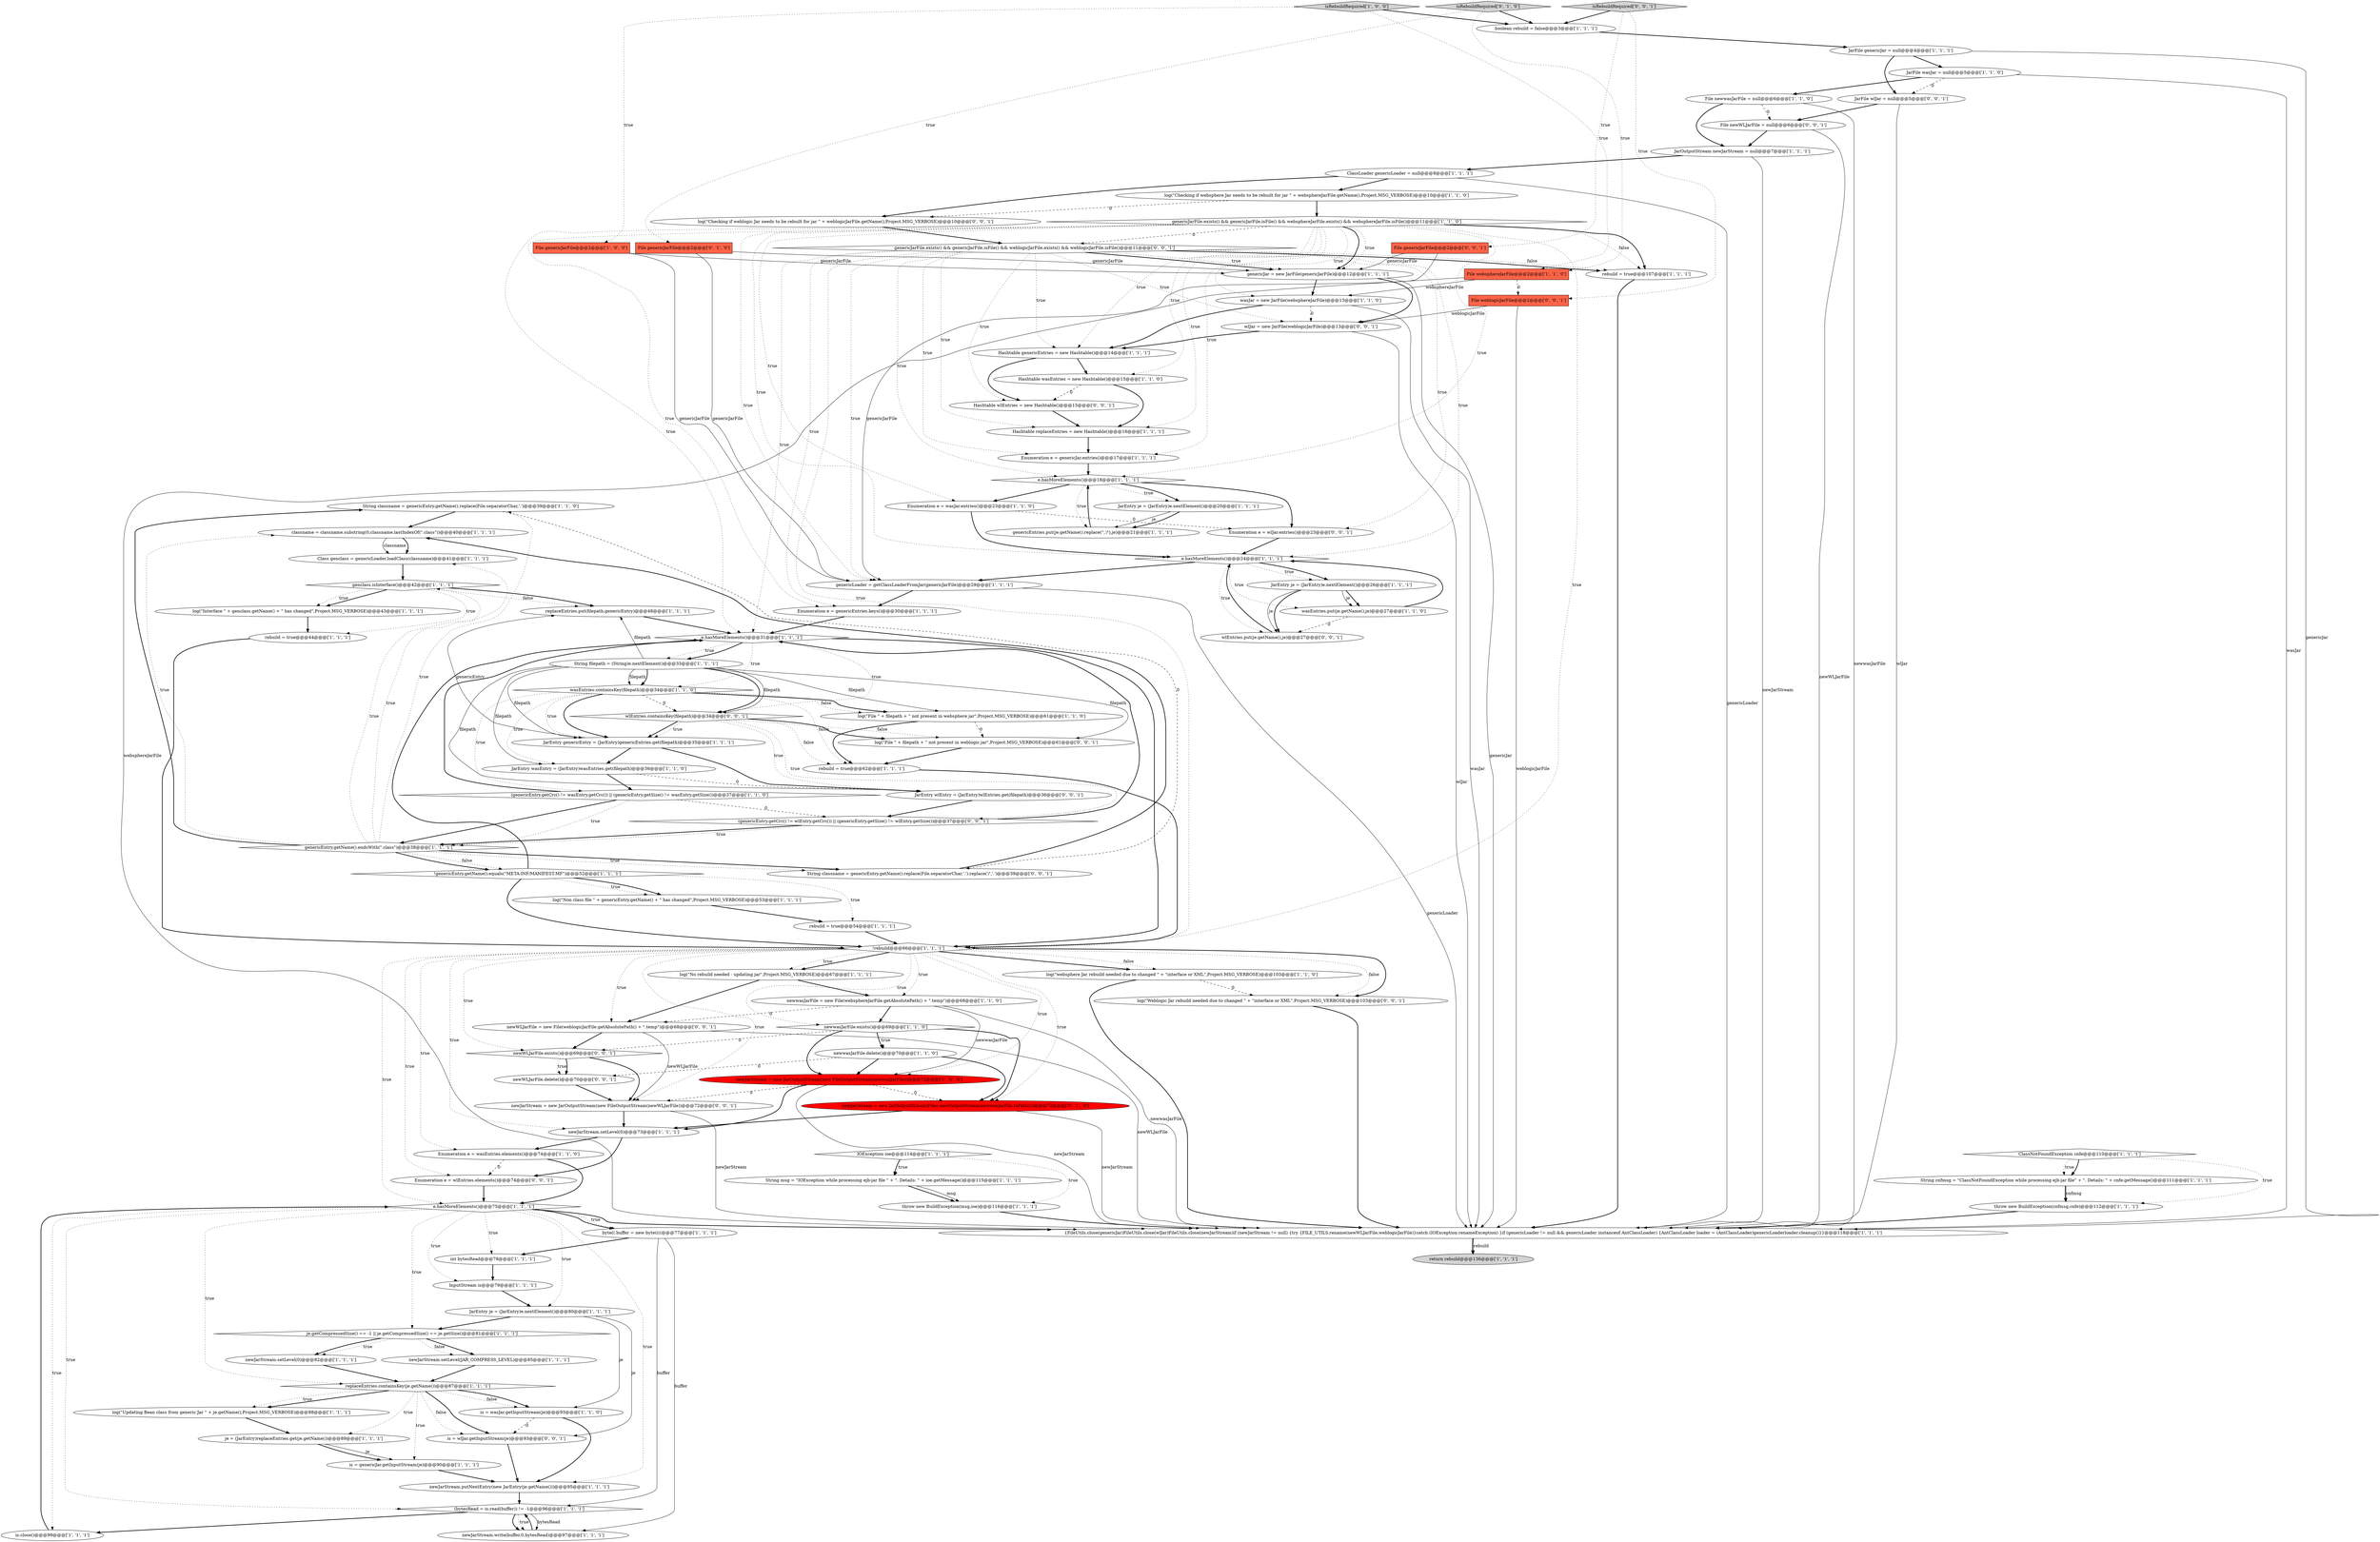 digraph {
32 [style = filled, label = "String classname = genericEntry.getName().replace(File.separatorChar,'.')@@@39@@@['1', '1', '0']", fillcolor = white, shape = ellipse image = "AAA0AAABBB1BBB"];
72 [style = filled, label = "genclass.isInterface()@@@42@@@['1', '1', '1']", fillcolor = white, shape = diamond image = "AAA0AAABBB1BBB"];
69 [style = filled, label = "log(\"Non class file \" + genericEntry.getName() + \" has changed\",Project.MSG_VERBOSE)@@@53@@@['1', '1', '1']", fillcolor = white, shape = ellipse image = "AAA0AAABBB1BBB"];
47 [style = filled, label = "String cnfmsg = \"ClassNotFoundException while processing ejb-jar file\" + \". Details: \" + cnfe.getMessage()@@@111@@@['1', '1', '1']", fillcolor = white, shape = ellipse image = "AAA0AAABBB1BBB"];
83 [style = filled, label = "wlJar = new JarFile(weblogicJarFile)@@@13@@@['0', '0', '1']", fillcolor = white, shape = ellipse image = "AAA0AAABBB3BBB"];
24 [style = filled, label = "File newwasJarFile = null@@@6@@@['1', '1', '0']", fillcolor = white, shape = ellipse image = "AAA0AAABBB1BBB"];
44 [style = filled, label = "JarEntry je = (JarEntry)e.nextElement()@@@26@@@['1', '1', '1']", fillcolor = white, shape = ellipse image = "AAA0AAABBB1BBB"];
102 [style = filled, label = "log(\"File \" + filepath + \" not present in weblogic jar\",Project.MSG_VERBOSE)@@@61@@@['0', '0', '1']", fillcolor = white, shape = ellipse image = "AAA0AAABBB3BBB"];
1 [style = filled, label = "newwasJarFile.exists()@@@69@@@['1', '1', '0']", fillcolor = white, shape = diamond image = "AAA0AAABBB1BBB"];
43 [style = filled, label = "newJarStream = new JarOutputStream(new FileOutputStream(newwasJarFile))@@@72@@@['1', '0', '0']", fillcolor = red, shape = ellipse image = "AAA1AAABBB1BBB"];
16 [style = filled, label = "File genericJarFile@@@2@@@['1', '0', '0']", fillcolor = tomato, shape = box image = "AAA0AAABBB1BBB"];
78 [style = filled, label = "throw new BuildException(cnfmsg,cnfe)@@@112@@@['1', '1', '1']", fillcolor = white, shape = ellipse image = "AAA0AAABBB1BBB"];
97 [style = filled, label = "Hashtable wlEntries = new Hashtable()@@@15@@@['0', '0', '1']", fillcolor = white, shape = ellipse image = "AAA0AAABBB3BBB"];
42 [style = filled, label = "Hashtable genericEntries = new Hashtable()@@@14@@@['1', '1', '1']", fillcolor = white, shape = ellipse image = "AAA0AAABBB1BBB"];
101 [style = filled, label = "Enumeration e = wlJar.entries()@@@23@@@['0', '0', '1']", fillcolor = white, shape = ellipse image = "AAA0AAABBB3BBB"];
67 [style = filled, label = "genericJarFile.exists() && genericJarFile.isFile() && websphereJarFile.exists() && websphereJarFile.isFile()@@@11@@@['1', '1', '0']", fillcolor = white, shape = diamond image = "AAA0AAABBB1BBB"];
87 [style = filled, label = "File genericJarFile@@@2@@@['0', '0', '1']", fillcolor = tomato, shape = box image = "AAA0AAABBB3BBB"];
13 [style = filled, label = "newJarStream.putNextEntry(new JarEntry(je.getName()))@@@95@@@['1', '1', '1']", fillcolor = white, shape = ellipse image = "AAA0AAABBB1BBB"];
37 [style = filled, label = "Enumeration e = genericJar.entries()@@@17@@@['1', '1', '1']", fillcolor = white, shape = ellipse image = "AAA0AAABBB1BBB"];
80 [style = filled, label = "File genericJarFile@@@2@@@['0', '1', '0']", fillcolor = tomato, shape = box image = "AAA0AAABBB2BBB"];
85 [style = filled, label = "newJarStream = new JarOutputStream(new FileOutputStream(newWLJarFile))@@@72@@@['0', '0', '1']", fillcolor = white, shape = ellipse image = "AAA0AAABBB3BBB"];
53 [style = filled, label = "newwasJarFile.delete()@@@70@@@['1', '1', '0']", fillcolor = white, shape = ellipse image = "AAA0AAABBB1BBB"];
103 [style = filled, label = "log(\"Checking if weblogic Jar needs to be rebuilt for jar \" + weblogicJarFile.getName(),Project.MSG_VERBOSE)@@@10@@@['0', '0', '1']", fillcolor = white, shape = ellipse image = "AAA0AAABBB3BBB"];
10 [style = filled, label = "JarFile genericJar = null@@@4@@@['1', '1', '1']", fillcolor = white, shape = ellipse image = "AAA0AAABBB1BBB"];
54 [style = filled, label = "isRebuildRequired['1', '0', '0']", fillcolor = lightgray, shape = diamond image = "AAA0AAABBB1BBB"];
73 [style = filled, label = "(genericEntry.getCrc() != wasEntry.getCrc()) || (genericEntry.getSize() != wasEntry.getSize())@@@37@@@['1', '1', '0']", fillcolor = white, shape = diamond image = "AAA0AAABBB1BBB"];
58 [style = filled, label = "String filepath = (String)e.nextElement()@@@33@@@['1', '1', '1']", fillcolor = white, shape = ellipse image = "AAA0AAABBB1BBB"];
75 [style = filled, label = "JarEntry wasEntry = (JarEntry)wasEntries.get(filepath)@@@36@@@['1', '1', '0']", fillcolor = white, shape = ellipse image = "AAA0AAABBB1BBB"];
39 [style = filled, label = "InputStream is@@@79@@@['1', '1', '1']", fillcolor = white, shape = ellipse image = "AAA0AAABBB1BBB"];
15 [style = filled, label = "log(\"websphere Jar rebuild needed due to changed \" + \"interface or XML\",Project.MSG_VERBOSE)@@@103@@@['1', '1', '0']", fillcolor = white, shape = ellipse image = "AAA0AAABBB1BBB"];
27 [style = filled, label = "newJarStream.setLevel(0)@@@73@@@['1', '1', '1']", fillcolor = white, shape = ellipse image = "AAA0AAABBB1BBB"];
61 [style = filled, label = "newwasJarFile = new File(websphereJarFile.getAbsolutePath() + \".temp\")@@@68@@@['1', '1', '0']", fillcolor = white, shape = ellipse image = "AAA0AAABBB1BBB"];
40 [style = filled, label = "log(\"Updating Bean class from generic Jar \" + je.getName(),Project.MSG_VERBOSE)@@@88@@@['1', '1', '1']", fillcolor = white, shape = ellipse image = "AAA0AAABBB1BBB"];
51 [style = filled, label = "Class genclass = genericLoader.loadClass(classname)@@@41@@@['1', '1', '1']", fillcolor = white, shape = ellipse image = "AAA0AAABBB1BBB"];
76 [style = filled, label = "log(\"File \" + filepath + \" not present in websphere jar\",Project.MSG_VERBOSE)@@@61@@@['1', '1', '0']", fillcolor = white, shape = ellipse image = "AAA0AAABBB1BBB"];
92 [style = filled, label = "Enumeration e = wlEntries.elements()@@@74@@@['0', '0', '1']", fillcolor = white, shape = ellipse image = "AAA0AAABBB3BBB"];
99 [style = filled, label = "isRebuildRequired['0', '0', '1']", fillcolor = lightgray, shape = diamond image = "AAA0AAABBB3BBB"];
74 [style = filled, label = "e.hasMoreElements()@@@31@@@['1', '1', '1']", fillcolor = white, shape = diamond image = "AAA0AAABBB1BBB"];
81 [style = filled, label = "isRebuildRequired['0', '1', '0']", fillcolor = lightgray, shape = diamond image = "AAA0AAABBB2BBB"];
71 [style = filled, label = "{FileUtils.close(genericJar)FileUtils.close(wlJar)FileUtils.close(newJarStream)if (newJarStream != null) {try {FILE_UTILS.rename(newWLJarFile,weblogicJarFile)}catch (IOException renameException) }if (genericLoader != null && genericLoader instanceof AntClassLoader) {AntClassLoader loader = (AntClassLoader)genericLoaderloader.cleanup()}}@@@118@@@['1', '1', '1']", fillcolor = white, shape = ellipse image = "AAA0AAABBB1BBB"];
38 [style = filled, label = "e.hasMoreElements()@@@75@@@['1', '1', '1']", fillcolor = white, shape = diamond image = "AAA0AAABBB1BBB"];
65 [style = filled, label = "rebuild = true@@@107@@@['1', '1', '1']", fillcolor = white, shape = ellipse image = "AAA0AAABBB1BBB"];
28 [style = filled, label = "Enumeration e = genericEntries.keys()@@@30@@@['1', '1', '1']", fillcolor = white, shape = ellipse image = "AAA0AAABBB1BBB"];
3 [style = filled, label = "Enumeration e = wasJar.entries()@@@23@@@['1', '1', '0']", fillcolor = white, shape = ellipse image = "AAA0AAABBB1BBB"];
56 [style = filled, label = "je = (JarEntry)replaceEntries.get(je.getName())@@@89@@@['1', '1', '1']", fillcolor = white, shape = ellipse image = "AAA0AAABBB1BBB"];
35 [style = filled, label = "log(\"Interface \" + genclass.getName() + \" has changed\",Project.MSG_VERBOSE)@@@43@@@['1', '1', '1']", fillcolor = white, shape = ellipse image = "AAA0AAABBB1BBB"];
30 [style = filled, label = "wasEntries.put(je.getName(),je)@@@27@@@['1', '1', '0']", fillcolor = white, shape = ellipse image = "AAA0AAABBB1BBB"];
22 [style = filled, label = "is.close()@@@99@@@['1', '1', '1']", fillcolor = white, shape = ellipse image = "AAA0AAABBB1BBB"];
84 [style = filled, label = "newWLJarFile = new File(weblogicJarFile.getAbsolutePath() + \".temp\")@@@68@@@['0', '0', '1']", fillcolor = white, shape = ellipse image = "AAA0AAABBB3BBB"];
29 [style = filled, label = "e.hasMoreElements()@@@24@@@['1', '1', '1']", fillcolor = white, shape = diamond image = "AAA0AAABBB1BBB"];
17 [style = filled, label = "replaceEntries.containsKey(je.getName())@@@87@@@['1', '1', '1']", fillcolor = white, shape = diamond image = "AAA0AAABBB1BBB"];
49 [style = filled, label = "je.getCompressedSize() == -1 || je.getCompressedSize() == je.getSize()@@@81@@@['1', '1', '1']", fillcolor = white, shape = diamond image = "AAA0AAABBB1BBB"];
94 [style = filled, label = "log(\"Weblogic Jar rebuild needed due to changed \" + \"interface or XML\",Project.MSG_VERBOSE)@@@103@@@['0', '0', '1']", fillcolor = white, shape = ellipse image = "AAA0AAABBB3BBB"];
31 [style = filled, label = "JarEntry je = (JarEntry)e.nextElement()@@@80@@@['1', '1', '1']", fillcolor = white, shape = ellipse image = "AAA0AAABBB1BBB"];
93 [style = filled, label = "newWLJarFile.exists()@@@69@@@['0', '0', '1']", fillcolor = white, shape = diamond image = "AAA0AAABBB3BBB"];
46 [style = filled, label = "!genericEntry.getName().equals(\"META-INF/MANIFEST.MF\")@@@52@@@['1', '1', '1']", fillcolor = white, shape = diamond image = "AAA0AAABBB1BBB"];
50 [style = filled, label = "String msg = \"IOException while processing ejb-jar file \" + \". Details: \" + ioe.getMessage()@@@115@@@['1', '1', '1']", fillcolor = white, shape = ellipse image = "AAA0AAABBB1BBB"];
18 [style = filled, label = "return rebuild@@@136@@@['1', '1', '1']", fillcolor = lightgray, shape = ellipse image = "AAA0AAABBB1BBB"];
12 [style = filled, label = "genericJar = new JarFile(genericJarFile)@@@12@@@['1', '1', '1']", fillcolor = white, shape = ellipse image = "AAA0AAABBB1BBB"];
20 [style = filled, label = "is = genericJar.getInputStream(je)@@@90@@@['1', '1', '1']", fillcolor = white, shape = ellipse image = "AAA0AAABBB1BBB"];
23 [style = filled, label = "genericLoader = getClassLoaderFromJar(genericJarFile)@@@29@@@['1', '1', '1']", fillcolor = white, shape = ellipse image = "AAA0AAABBB1BBB"];
90 [style = filled, label = "wlEntries.put(je.getName(),je)@@@27@@@['0', '0', '1']", fillcolor = white, shape = ellipse image = "AAA0AAABBB3BBB"];
64 [style = filled, label = "log(\"No rebuild needed - updating jar\",Project.MSG_VERBOSE)@@@67@@@['1', '1', '1']", fillcolor = white, shape = ellipse image = "AAA0AAABBB1BBB"];
45 [style = filled, label = "throw new BuildException(msg,ioe)@@@116@@@['1', '1', '1']", fillcolor = white, shape = ellipse image = "AAA0AAABBB1BBB"];
36 [style = filled, label = "newJarStream.write(buffer,0,bytesRead)@@@97@@@['1', '1', '1']", fillcolor = white, shape = ellipse image = "AAA0AAABBB1BBB"];
60 [style = filled, label = "rebuild = true@@@62@@@['1', '1', '1']", fillcolor = white, shape = ellipse image = "AAA0AAABBB1BBB"];
70 [style = filled, label = "rebuild = true@@@44@@@['1', '1', '1']", fillcolor = white, shape = ellipse image = "AAA0AAABBB1BBB"];
63 [style = filled, label = "JarFile wasJar = null@@@5@@@['1', '1', '0']", fillcolor = white, shape = ellipse image = "AAA0AAABBB1BBB"];
7 [style = filled, label = "Enumeration e = wasEntries.elements()@@@74@@@['1', '1', '0']", fillcolor = white, shape = ellipse image = "AAA0AAABBB1BBB"];
59 [style = filled, label = "classname = classname.substring(0,classname.lastIndexOf(\".class\"))@@@40@@@['1', '1', '1']", fillcolor = white, shape = ellipse image = "AAA0AAABBB1BBB"];
19 [style = filled, label = "(bytesRead = is.read(buffer)) != -1@@@96@@@['1', '1', '1']", fillcolor = white, shape = diamond image = "AAA0AAABBB1BBB"];
21 [style = filled, label = "boolean rebuild = false@@@3@@@['1', '1', '1']", fillcolor = white, shape = ellipse image = "AAA0AAABBB1BBB"];
5 [style = filled, label = "JarEntry je = (JarEntry)e.nextElement()@@@20@@@['1', '1', '1']", fillcolor = white, shape = ellipse image = "AAA0AAABBB1BBB"];
98 [style = filled, label = "File newWLJarFile = null@@@6@@@['0', '0', '1']", fillcolor = white, shape = ellipse image = "AAA0AAABBB3BBB"];
77 [style = filled, label = "byte(( buffer = new byte((((@@@77@@@['1', '1', '1']", fillcolor = white, shape = ellipse image = "AAA0AAABBB1BBB"];
105 [style = filled, label = "wlEntries.containsKey(filepath)@@@34@@@['0', '0', '1']", fillcolor = white, shape = diamond image = "AAA0AAABBB3BBB"];
25 [style = filled, label = "e.hasMoreElements()@@@18@@@['1', '1', '1']", fillcolor = white, shape = diamond image = "AAA0AAABBB1BBB"];
88 [style = filled, label = "is = wlJar.getInputStream(je)@@@93@@@['0', '0', '1']", fillcolor = white, shape = ellipse image = "AAA0AAABBB3BBB"];
89 [style = filled, label = "JarEntry wlEntry = (JarEntry)wlEntries.get(filepath)@@@36@@@['0', '0', '1']", fillcolor = white, shape = ellipse image = "AAA0AAABBB3BBB"];
2 [style = filled, label = "rebuild = true@@@54@@@['1', '1', '1']", fillcolor = white, shape = ellipse image = "AAA0AAABBB1BBB"];
55 [style = filled, label = "log(\"Checking if websphere Jar needs to be rebuilt for jar \" + websphereJarFile.getName(),Project.MSG_VERBOSE)@@@10@@@['1', '1', '0']", fillcolor = white, shape = ellipse image = "AAA0AAABBB1BBB"];
82 [style = filled, label = "newJarStream = new JarOutputStream(Files.newOutputStream(newwasJarFile.toPath()))@@@72@@@['0', '1', '0']", fillcolor = red, shape = ellipse image = "AAA1AAABBB2BBB"];
91 [style = filled, label = "newWLJarFile.delete()@@@70@@@['0', '0', '1']", fillcolor = white, shape = ellipse image = "AAA0AAABBB3BBB"];
100 [style = filled, label = "genericJarFile.exists() && genericJarFile.isFile() && weblogicJarFile.exists() && weblogicJarFile.isFile()@@@11@@@['0', '0', '1']", fillcolor = white, shape = diamond image = "AAA0AAABBB3BBB"];
6 [style = filled, label = "JarOutputStream newJarStream = null@@@7@@@['1', '1', '1']", fillcolor = white, shape = ellipse image = "AAA0AAABBB1BBB"];
96 [style = filled, label = "File weblogicJarFile@@@2@@@['0', '0', '1']", fillcolor = tomato, shape = box image = "AAA0AAABBB3BBB"];
33 [style = filled, label = "JarEntry genericEntry = (JarEntry)genericEntries.get(filepath)@@@35@@@['1', '1', '1']", fillcolor = white, shape = ellipse image = "AAA0AAABBB1BBB"];
9 [style = filled, label = "replaceEntries.put(filepath,genericEntry)@@@48@@@['1', '1', '1']", fillcolor = white, shape = ellipse image = "AAA0AAABBB1BBB"];
14 [style = filled, label = "ClassLoader genericLoader = null@@@8@@@['1', '1', '1']", fillcolor = white, shape = ellipse image = "AAA0AAABBB1BBB"];
8 [style = filled, label = "ClassNotFoundException cnfe@@@110@@@['1', '1', '1']", fillcolor = white, shape = diamond image = "AAA0AAABBB1BBB"];
48 [style = filled, label = "Hashtable wasEntries = new Hashtable()@@@15@@@['1', '1', '0']", fillcolor = white, shape = ellipse image = "AAA0AAABBB1BBB"];
104 [style = filled, label = "String classname = genericEntry.getName().replace(File.separatorChar,'.').replace('/','.')@@@39@@@['0', '0', '1']", fillcolor = white, shape = ellipse image = "AAA0AAABBB3BBB"];
52 [style = filled, label = "!rebuild@@@66@@@['1', '1', '1']", fillcolor = white, shape = diamond image = "AAA0AAABBB1BBB"];
57 [style = filled, label = "newJarStream.setLevel(0)@@@82@@@['1', '1', '1']", fillcolor = white, shape = ellipse image = "AAA0AAABBB1BBB"];
11 [style = filled, label = "wasJar = new JarFile(websphereJarFile)@@@13@@@['1', '1', '0']", fillcolor = white, shape = ellipse image = "AAA0AAABBB1BBB"];
95 [style = filled, label = "JarFile wlJar = null@@@5@@@['0', '0', '1']", fillcolor = white, shape = ellipse image = "AAA0AAABBB3BBB"];
0 [style = filled, label = "int bytesRead@@@78@@@['1', '1', '1']", fillcolor = white, shape = ellipse image = "AAA0AAABBB1BBB"];
41 [style = filled, label = "Hashtable replaceEntries = new Hashtable()@@@16@@@['1', '1', '1']", fillcolor = white, shape = ellipse image = "AAA0AAABBB1BBB"];
66 [style = filled, label = "File websphereJarFile@@@2@@@['1', '1', '0']", fillcolor = tomato, shape = box image = "AAA0AAABBB1BBB"];
34 [style = filled, label = "is = wasJar.getInputStream(je)@@@93@@@['1', '1', '0']", fillcolor = white, shape = ellipse image = "AAA0AAABBB1BBB"];
79 [style = filled, label = "genericEntries.put(je.getName().replace('\','/'),je)@@@21@@@['1', '1', '1']", fillcolor = white, shape = ellipse image = "AAA0AAABBB1BBB"];
86 [style = filled, label = "(genericEntry.getCrc() != wlEntry.getCrc()) || (genericEntry.getSize() != wlEntry.getSize())@@@37@@@['0', '0', '1']", fillcolor = white, shape = diamond image = "AAA0AAABBB3BBB"];
26 [style = filled, label = "IOException ioe@@@114@@@['1', '1', '1']", fillcolor = white, shape = diamond image = "AAA0AAABBB1BBB"];
68 [style = filled, label = "genericEntry.getName().endsWith(\".class\")@@@38@@@['1', '1', '1']", fillcolor = white, shape = diamond image = "AAA0AAABBB1BBB"];
4 [style = filled, label = "wasEntries.containsKey(filepath)@@@34@@@['1', '1', '0']", fillcolor = white, shape = diamond image = "AAA0AAABBB1BBB"];
62 [style = filled, label = "newJarStream.setLevel(JAR_COMPRESS_LEVEL)@@@85@@@['1', '1', '1']", fillcolor = white, shape = ellipse image = "AAA0AAABBB1BBB"];
21->10 [style = bold, label=""];
67->100 [style = dashed, label="0"];
19->36 [style = solid, label="bytesRead"];
52->64 [style = bold, label=""];
68->104 [style = bold, label=""];
17->88 [style = dotted, label="false"];
63->71 [style = solid, label="wasJar"];
83->42 [style = bold, label=""];
67->28 [style = dotted, label="true"];
26->45 [style = dotted, label="true"];
100->25 [style = dotted, label="true"];
1->53 [style = dotted, label="true"];
67->52 [style = dotted, label="true"];
4->60 [style = dotted, label="false"];
71->18 [style = bold, label=""];
26->50 [style = dotted, label="true"];
34->88 [style = dashed, label="0"];
73->74 [style = bold, label=""];
33->9 [style = solid, label="genericEntry"];
38->39 [style = dotted, label="true"];
59->51 [style = bold, label=""];
24->71 [style = solid, label="newwasJarFile"];
67->11 [style = dotted, label="true"];
52->61 [style = dotted, label="true"];
38->19 [style = dotted, label="true"];
75->89 [style = dashed, label="0"];
52->94 [style = bold, label=""];
19->36 [style = bold, label=""];
82->71 [style = solid, label="newJarStream"];
42->48 [style = bold, label=""];
43->85 [style = dashed, label="0"];
46->69 [style = dotted, label="true"];
68->59 [style = dotted, label="true"];
67->37 [style = dotted, label="true"];
52->64 [style = dotted, label="true"];
68->104 [style = dotted, label="true"];
30->29 [style = bold, label=""];
84->93 [style = bold, label=""];
4->33 [style = dotted, label="true"];
100->52 [style = dotted, label="true"];
67->29 [style = dotted, label="true"];
23->28 [style = bold, label=""];
76->60 [style = bold, label=""];
96->83 [style = solid, label="weblogicJarFile"];
56->20 [style = solid, label="je"];
14->103 [style = bold, label=""];
39->31 [style = bold, label=""];
99->21 [style = bold, label=""];
82->27 [style = bold, label=""];
27->7 [style = bold, label=""];
50->45 [style = bold, label=""];
8->47 [style = bold, label=""];
15->71 [style = bold, label=""];
67->74 [style = dotted, label="true"];
78->71 [style = bold, label=""];
29->44 [style = bold, label=""];
38->31 [style = dotted, label="true"];
77->19 [style = solid, label="buffer"];
84->71 [style = solid, label="newWLJarFile"];
105->89 [style = dotted, label="true"];
2->52 [style = bold, label=""];
74->58 [style = dotted, label="true"];
67->41 [style = dotted, label="true"];
25->101 [style = bold, label=""];
72->9 [style = dotted, label="false"];
46->2 [style = dotted, label="true"];
68->72 [style = dotted, label="true"];
14->71 [style = solid, label="genericLoader"];
64->84 [style = bold, label=""];
17->20 [style = dotted, label="true"];
72->35 [style = bold, label=""];
105->33 [style = bold, label=""];
88->13 [style = bold, label=""];
95->98 [style = bold, label=""];
10->95 [style = bold, label=""];
52->15 [style = dotted, label="false"];
48->41 [style = bold, label=""];
66->71 [style = solid, label="websphereJarFile"];
95->71 [style = solid, label="wlJar"];
53->82 [style = bold, label=""];
105->60 [style = dotted, label="false"];
68->32 [style = bold, label=""];
61->1 [style = bold, label=""];
52->85 [style = dotted, label="true"];
96->71 [style = solid, label="weblogicJarFile"];
41->37 [style = bold, label=""];
12->11 [style = bold, label=""];
25->3 [style = bold, label=""];
67->25 [style = dotted, label="true"];
72->35 [style = dotted, label="true"];
38->13 [style = dotted, label="true"];
76->102 [style = dashed, label="0"];
15->94 [style = dashed, label="0"];
58->105 [style = bold, label=""];
6->71 [style = solid, label="newJarStream"];
100->65 [style = bold, label=""];
67->48 [style = dotted, label="true"];
29->23 [style = bold, label=""];
61->43 [style = solid, label="newwasJarFile"];
49->62 [style = bold, label=""];
16->12 [style = solid, label="genericJarFile"];
19->36 [style = dotted, label="true"];
63->95 [style = dashed, label="0"];
32->59 [style = bold, label=""];
67->3 [style = dotted, label="true"];
4->76 [style = bold, label=""];
17->34 [style = dotted, label="false"];
45->71 [style = bold, label=""];
99->87 [style = dotted, label="true"];
22->38 [style = bold, label=""];
25->5 [style = dotted, label="true"];
17->34 [style = bold, label=""];
12->71 [style = solid, label="genericJar"];
86->74 [style = bold, label=""];
4->76 [style = dotted, label="false"];
100->65 [style = dotted, label="false"];
52->84 [style = dotted, label="true"];
93->91 [style = dotted, label="true"];
4->105 [style = dashed, label="0"];
93->85 [style = bold, label=""];
103->100 [style = bold, label=""];
49->57 [style = dotted, label="true"];
43->27 [style = bold, label=""];
100->28 [style = dotted, label="true"];
31->88 [style = solid, label="je"];
100->12 [style = bold, label=""];
102->60 [style = bold, label=""];
68->51 [style = dotted, label="true"];
38->77 [style = dotted, label="true"];
52->94 [style = dotted, label="false"];
58->75 [style = solid, label="filepath"];
80->23 [style = solid, label="genericJarFile"];
58->4 [style = solid, label="filepath"];
62->17 [style = bold, label=""];
32->104 [style = dashed, label="0"];
77->36 [style = solid, label="buffer"];
53->43 [style = bold, label=""];
27->92 [style = bold, label=""];
19->22 [style = bold, label=""];
72->9 [style = bold, label=""];
3->29 [style = bold, label=""];
55->103 [style = dashed, label="0"];
9->74 [style = bold, label=""];
23->71 [style = solid, label="genericLoader"];
0->39 [style = bold, label=""];
83->71 [style = solid, label="wlJar"];
52->15 [style = bold, label=""];
86->68 [style = bold, label=""];
43->71 [style = solid, label="newJarStream"];
44->30 [style = bold, label=""];
93->91 [style = bold, label=""];
57->17 [style = bold, label=""];
17->88 [style = bold, label=""];
67->65 [style = dotted, label="false"];
81->80 [style = dotted, label="true"];
100->12 [style = dotted, label="true"];
20->13 [style = bold, label=""];
68->46 [style = dotted, label="false"];
3->101 [style = dashed, label="0"];
58->9 [style = solid, label="filepath"];
40->56 [style = bold, label=""];
17->56 [style = dotted, label="true"];
74->4 [style = dotted, label="true"];
42->97 [style = bold, label=""];
58->33 [style = solid, label="filepath"];
31->34 [style = solid, label="je"];
37->25 [style = bold, label=""];
47->78 [style = bold, label=""];
89->86 [style = bold, label=""];
100->29 [style = dotted, label="true"];
17->40 [style = bold, label=""];
38->22 [style = dotted, label="true"];
67->12 [style = bold, label=""];
31->49 [style = bold, label=""];
38->49 [style = dotted, label="true"];
51->72 [style = bold, label=""];
69->2 [style = bold, label=""];
58->102 [style = solid, label="filepath"];
4->33 [style = bold, label=""];
101->29 [style = bold, label=""];
61->71 [style = solid, label="newwasJarFile"];
65->71 [style = bold, label=""];
90->29 [style = bold, label=""];
74->105 [style = dotted, label="true"];
67->42 [style = dotted, label="true"];
87->23 [style = solid, label="genericJarFile"];
63->24 [style = bold, label=""];
71->18 [style = solid, label="rebuild"];
5->79 [style = bold, label=""];
79->25 [style = bold, label=""];
67->12 [style = dotted, label="true"];
52->7 [style = dotted, label="true"];
58->89 [style = solid, label="filepath"];
81->66 [style = dotted, label="true"];
81->21 [style = bold, label=""];
13->19 [style = bold, label=""];
98->6 [style = bold, label=""];
105->102 [style = dotted, label="false"];
44->90 [style = bold, label=""];
72->70 [style = dotted, label="true"];
100->41 [style = dotted, label="true"];
52->92 [style = dotted, label="true"];
66->96 [style = dashed, label="0"];
75->73 [style = bold, label=""];
55->67 [style = bold, label=""];
50->45 [style = solid, label="msg"];
25->5 [style = bold, label=""];
64->61 [style = bold, label=""];
54->21 [style = bold, label=""];
100->23 [style = dotted, label="true"];
58->4 [style = bold, label=""];
100->101 [style = dotted, label="true"];
29->90 [style = dotted, label="true"];
46->69 [style = bold, label=""];
48->97 [style = dashed, label="0"];
60->52 [style = bold, label=""];
85->27 [style = bold, label=""];
67->23 [style = dotted, label="true"];
46->74 [style = bold, label=""];
73->68 [style = dotted, label="true"];
92->38 [style = bold, label=""];
74->58 [style = bold, label=""];
36->19 [style = bold, label=""];
105->102 [style = bold, label=""];
61->84 [style = dashed, label="0"];
35->70 [style = bold, label=""];
44->30 [style = solid, label="je"];
100->83 [style = dotted, label="true"];
12->83 [style = bold, label=""];
33->89 [style = bold, label=""];
100->42 [style = dotted, label="true"];
68->32 [style = dotted, label="true"];
52->38 [style = dotted, label="true"];
47->78 [style = solid, label="cnfmsg"];
91->85 [style = bold, label=""];
68->46 [style = bold, label=""];
58->105 [style = solid, label="filepath"];
25->79 [style = dotted, label="true"];
49->62 [style = dotted, label="false"];
74->52 [style = bold, label=""];
24->98 [style = dashed, label="0"];
1->43 [style = bold, label=""];
80->12 [style = solid, label="genericJarFile"];
52->1 [style = dotted, label="true"];
52->43 [style = dotted, label="true"];
34->13 [style = bold, label=""];
1->82 [style = bold, label=""];
5->79 [style = solid, label="je"];
100->74 [style = dotted, label="true"];
104->59 [style = bold, label=""];
38->77 [style = bold, label=""];
10->63 [style = bold, label=""];
29->44 [style = dotted, label="true"];
4->75 [style = dotted, label="true"];
86->68 [style = dotted, label="true"];
105->33 [style = dotted, label="true"];
77->0 [style = bold, label=""];
11->42 [style = bold, label=""];
38->0 [style = dotted, label="true"];
17->40 [style = dotted, label="true"];
54->16 [style = dotted, label="true"];
67->65 [style = bold, label=""];
46->52 [style = bold, label=""];
16->23 [style = solid, label="genericJarFile"];
4->73 [style = dotted, label="true"];
1->93 [style = dashed, label="0"];
94->71 [style = bold, label=""];
52->27 [style = dotted, label="true"];
53->91 [style = dashed, label="0"];
6->14 [style = bold, label=""];
54->66 [style = dotted, label="true"];
8->47 [style = dotted, label="true"];
33->75 [style = bold, label=""];
7->38 [style = bold, label=""];
99->96 [style = dotted, label="true"];
11->83 [style = dashed, label="0"];
100->37 [style = dotted, label="true"];
66->11 [style = solid, label="websphereJarFile"];
52->93 [style = dotted, label="true"];
7->92 [style = dashed, label="0"];
44->90 [style = solid, label="je"];
26->50 [style = bold, label=""];
38->17 [style = dotted, label="true"];
8->78 [style = dotted, label="true"];
84->85 [style = solid, label="newWLJarFile"];
87->12 [style = solid, label="genericJarFile"];
70->52 [style = bold, label=""];
29->30 [style = dotted, label="true"];
98->71 [style = solid, label="newWLJarFile"];
85->71 [style = solid, label="newJarStream"];
52->82 [style = dotted, label="true"];
105->86 [style = dotted, label="true"];
73->86 [style = dashed, label="0"];
14->55 [style = bold, label=""];
97->41 [style = bold, label=""];
73->68 [style = bold, label=""];
56->20 [style = bold, label=""];
49->57 [style = bold, label=""];
100->97 [style = dotted, label="true"];
10->71 [style = solid, label="genericJar"];
58->76 [style = solid, label="filepath"];
24->6 [style = bold, label=""];
30->90 [style = dashed, label="0"];
11->71 [style = solid, label="wasJar"];
1->53 [style = bold, label=""];
28->74 [style = bold, label=""];
43->82 [style = dashed, label="0"];
38->71 [style = bold, label=""];
59->51 [style = solid, label="classname"];
}
